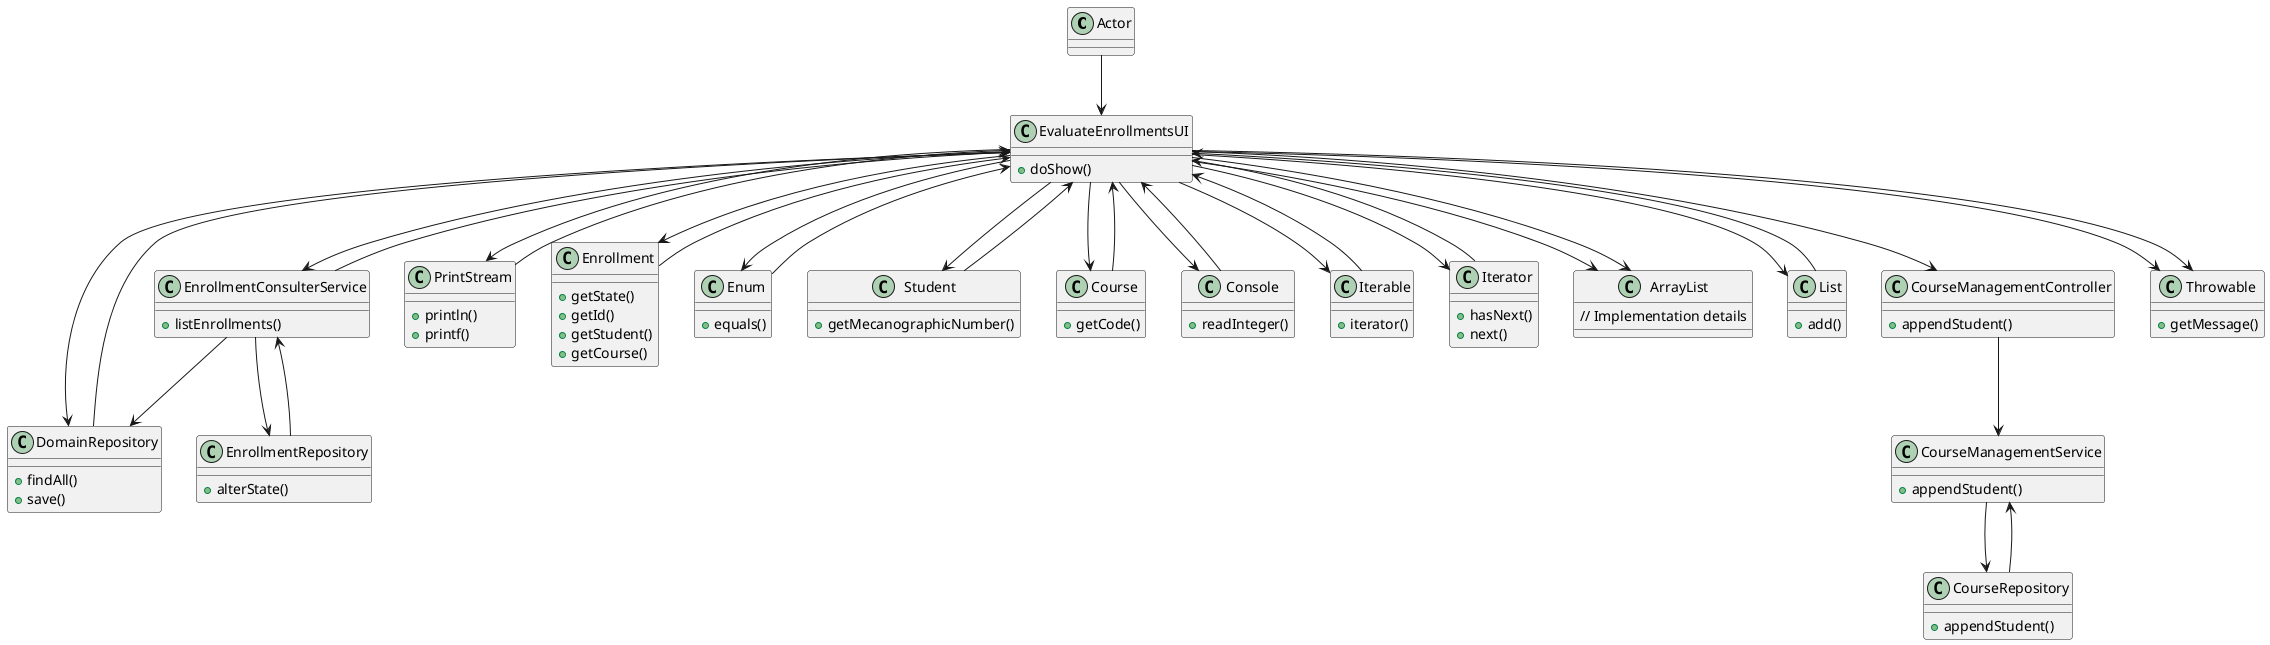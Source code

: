 @startuml
class Actor

class EvaluateEnrollmentsUI {
  +doShow()
}

class EnrollmentConsulterService {
  +listEnrollments()
}

class DomainRepository {
  +findAll()
  +save()
}

class PrintStream {
  +println()
  +printf()
}

class Enrollment {
  +getState()
  +getId()
  +getStudent()
  +getCourse()
}

class Enum {
  +equals()
}

class Student {
  +getMecanographicNumber()
}

class Course {
  +getCode()
}

class Console {
  +readInteger()
}

class Iterable {
  +iterator()
}

class Iterator {
  +hasNext()
  +next()
}

class EnrollmentRepository {
  +alterState()
}

class ArrayList {
  // Implementation details
}

class List {
  +add()
}

class CourseManagementController {
  +appendStudent()
}

class CourseManagementService {
  +appendStudent()
}

class CourseRepository {
  +appendStudent()
}

class Throwable {
  +getMessage()
}

Actor --> EvaluateEnrollmentsUI
EvaluateEnrollmentsUI --> EnrollmentConsulterService
EvaluateEnrollmentsUI --> PrintStream
EvaluateEnrollmentsUI --> Enrollment
EvaluateEnrollmentsUI --> Enum
EvaluateEnrollmentsUI --> Student
EvaluateEnrollmentsUI --> Course
EvaluateEnrollmentsUI --> Console
EvaluateEnrollmentsUI --> Iterable
EvaluateEnrollmentsUI --> Iterator
EvaluateEnrollmentsUI --> ArrayList
EvaluateEnrollmentsUI --> List
EvaluateEnrollmentsUI --> CourseManagementController
EvaluateEnrollmentsUI --> DomainRepository
EvaluateEnrollmentsUI --> Throwable
EnrollmentConsulterService --> DomainRepository
EnrollmentConsulterService --> EvaluateEnrollmentsUI
DomainRepository --> EvaluateEnrollmentsUI
PrintStream --> EvaluateEnrollmentsUI
Enrollment --> EvaluateEnrollmentsUI
Enum --> EvaluateEnrollmentsUI
Student --> EvaluateEnrollmentsUI
Course --> EvaluateEnrollmentsUI
Console --> EvaluateEnrollmentsUI
Iterable --> EvaluateEnrollmentsUI
Iterator --> EvaluateEnrollmentsUI
EnrollmentConsulterService --> EnrollmentRepository
EnrollmentRepository --> EnrollmentConsulterService
EvaluateEnrollmentsUI --> ArrayList
EvaluateEnrollmentsUI --> Throwable
List --> EvaluateEnrollmentsUI
CourseManagementController --> CourseManagementService
CourseManagementService --> CourseRepository
CourseRepository --> CourseManagementService
@enduml